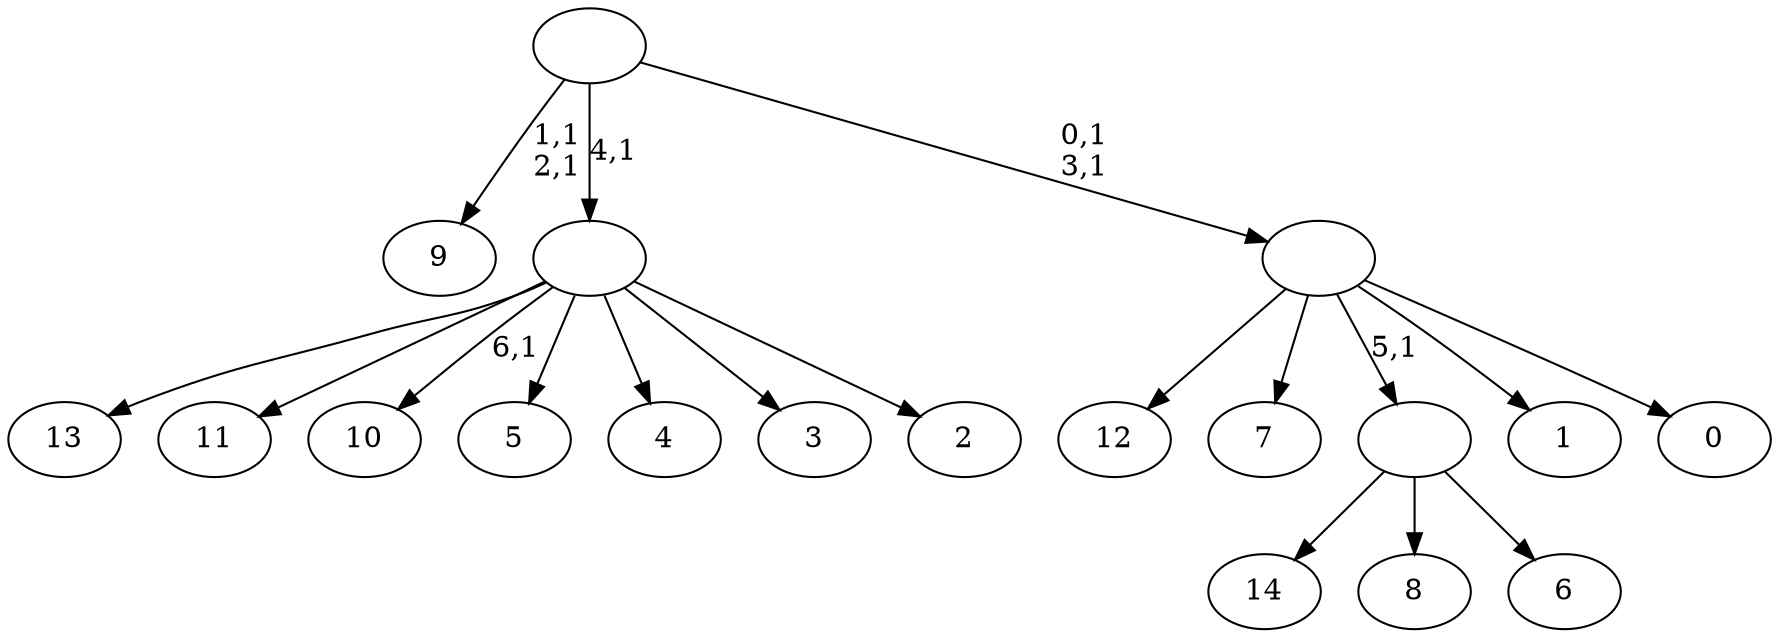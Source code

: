 digraph T {
	22 [label="14"]
	21 [label="13"]
	20 [label="12"]
	19 [label="11"]
	18 [label="10"]
	16 [label="9"]
	13 [label="8"]
	12 [label="7"]
	11 [label="6"]
	10 [label=""]
	9 [label="5"]
	8 [label="4"]
	7 [label="3"]
	6 [label="2"]
	5 [label=""]
	4 [label="1"]
	3 [label="0"]
	2 [label=""]
	0 [label=""]
	10 -> 22 [label=""]
	10 -> 13 [label=""]
	10 -> 11 [label=""]
	5 -> 18 [label="6,1"]
	5 -> 21 [label=""]
	5 -> 19 [label=""]
	5 -> 9 [label=""]
	5 -> 8 [label=""]
	5 -> 7 [label=""]
	5 -> 6 [label=""]
	2 -> 20 [label=""]
	2 -> 12 [label=""]
	2 -> 10 [label="5,1"]
	2 -> 4 [label=""]
	2 -> 3 [label=""]
	0 -> 2 [label="0,1\n3,1"]
	0 -> 16 [label="1,1\n2,1"]
	0 -> 5 [label="4,1"]
}

